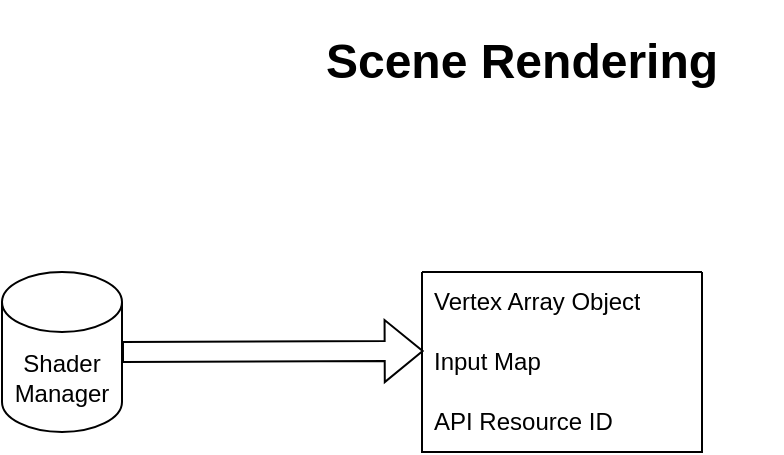 <mxfile version="22.1.2" type="device">
  <diagram name="Page-1" id="QyxqvX_1db5dUfhww3ZA">
    <mxGraphModel dx="989" dy="610" grid="1" gridSize="10" guides="1" tooltips="1" connect="1" arrows="1" fold="1" page="1" pageScale="1" pageWidth="1920" pageHeight="1200" background="none" math="0" shadow="0">
      <root>
        <mxCell id="0" />
        <mxCell id="1" parent="0" />
        <mxCell id="CVlL0UfOH5-zUatBBgBX-5" value="&lt;h1&gt;Scene Rendering&lt;/h1&gt;" style="text;html=1;strokeColor=none;fillColor=none;align=center;verticalAlign=middle;whiteSpace=wrap;rounded=0;" vertex="1" parent="1">
          <mxGeometry x="830" y="170" width="260" height="30" as="geometry" />
        </mxCell>
        <mxCell id="CVlL0UfOH5-zUatBBgBX-6" value="Shader Manager" style="shape=cylinder3;whiteSpace=wrap;html=1;boundedLbl=1;backgroundOutline=1;size=15;" vertex="1" parent="1">
          <mxGeometry x="700" y="290" width="60" height="80" as="geometry" />
        </mxCell>
        <mxCell id="CVlL0UfOH5-zUatBBgBX-7" value="" style="shape=flexArrow;endArrow=classic;html=1;rounded=0;exitX=1;exitY=0.5;exitDx=0;exitDy=0;exitPerimeter=0;entryX=0.006;entryY=0.316;entryDx=0;entryDy=0;entryPerimeter=0;" edge="1" parent="1" source="CVlL0UfOH5-zUatBBgBX-6" target="CVlL0UfOH5-zUatBBgBX-10">
          <mxGeometry width="50" height="50" relative="1" as="geometry">
            <mxPoint x="890" y="390" as="sourcePoint" />
            <mxPoint x="910" y="330" as="targetPoint" />
          </mxGeometry>
        </mxCell>
        <mxCell id="CVlL0UfOH5-zUatBBgBX-8" value="" style="swimlane;fontStyle=0;childLayout=stackLayout;horizontal=1;startSize=0;horizontalStack=0;resizeParent=1;resizeParentMax=0;resizeLast=0;collapsible=1;marginBottom=0;whiteSpace=wrap;html=1;" vertex="1" parent="1">
          <mxGeometry x="910" y="290" width="140" height="90" as="geometry">
            <mxRectangle x="910" y="270" width="50" height="40" as="alternateBounds" />
          </mxGeometry>
        </mxCell>
        <mxCell id="CVlL0UfOH5-zUatBBgBX-9" value="Vertex Array Object" style="text;strokeColor=none;fillColor=none;align=left;verticalAlign=middle;spacingLeft=4;spacingRight=4;overflow=hidden;points=[[0,0.5],[1,0.5]];portConstraint=eastwest;rotatable=0;whiteSpace=wrap;html=1;" vertex="1" parent="CVlL0UfOH5-zUatBBgBX-8">
          <mxGeometry width="140" height="30" as="geometry" />
        </mxCell>
        <mxCell id="CVlL0UfOH5-zUatBBgBX-10" value="Input Map" style="text;strokeColor=none;fillColor=none;align=left;verticalAlign=middle;spacingLeft=4;spacingRight=4;overflow=hidden;points=[[0,0.5],[1,0.5]];portConstraint=eastwest;rotatable=0;whiteSpace=wrap;html=1;" vertex="1" parent="CVlL0UfOH5-zUatBBgBX-8">
          <mxGeometry y="30" width="140" height="30" as="geometry" />
        </mxCell>
        <mxCell id="CVlL0UfOH5-zUatBBgBX-11" value="API Resource ID" style="text;strokeColor=none;fillColor=none;align=left;verticalAlign=middle;spacingLeft=4;spacingRight=4;overflow=hidden;points=[[0,0.5],[1,0.5]];portConstraint=eastwest;rotatable=0;whiteSpace=wrap;html=1;" vertex="1" parent="CVlL0UfOH5-zUatBBgBX-8">
          <mxGeometry y="60" width="140" height="30" as="geometry" />
        </mxCell>
      </root>
    </mxGraphModel>
  </diagram>
</mxfile>
